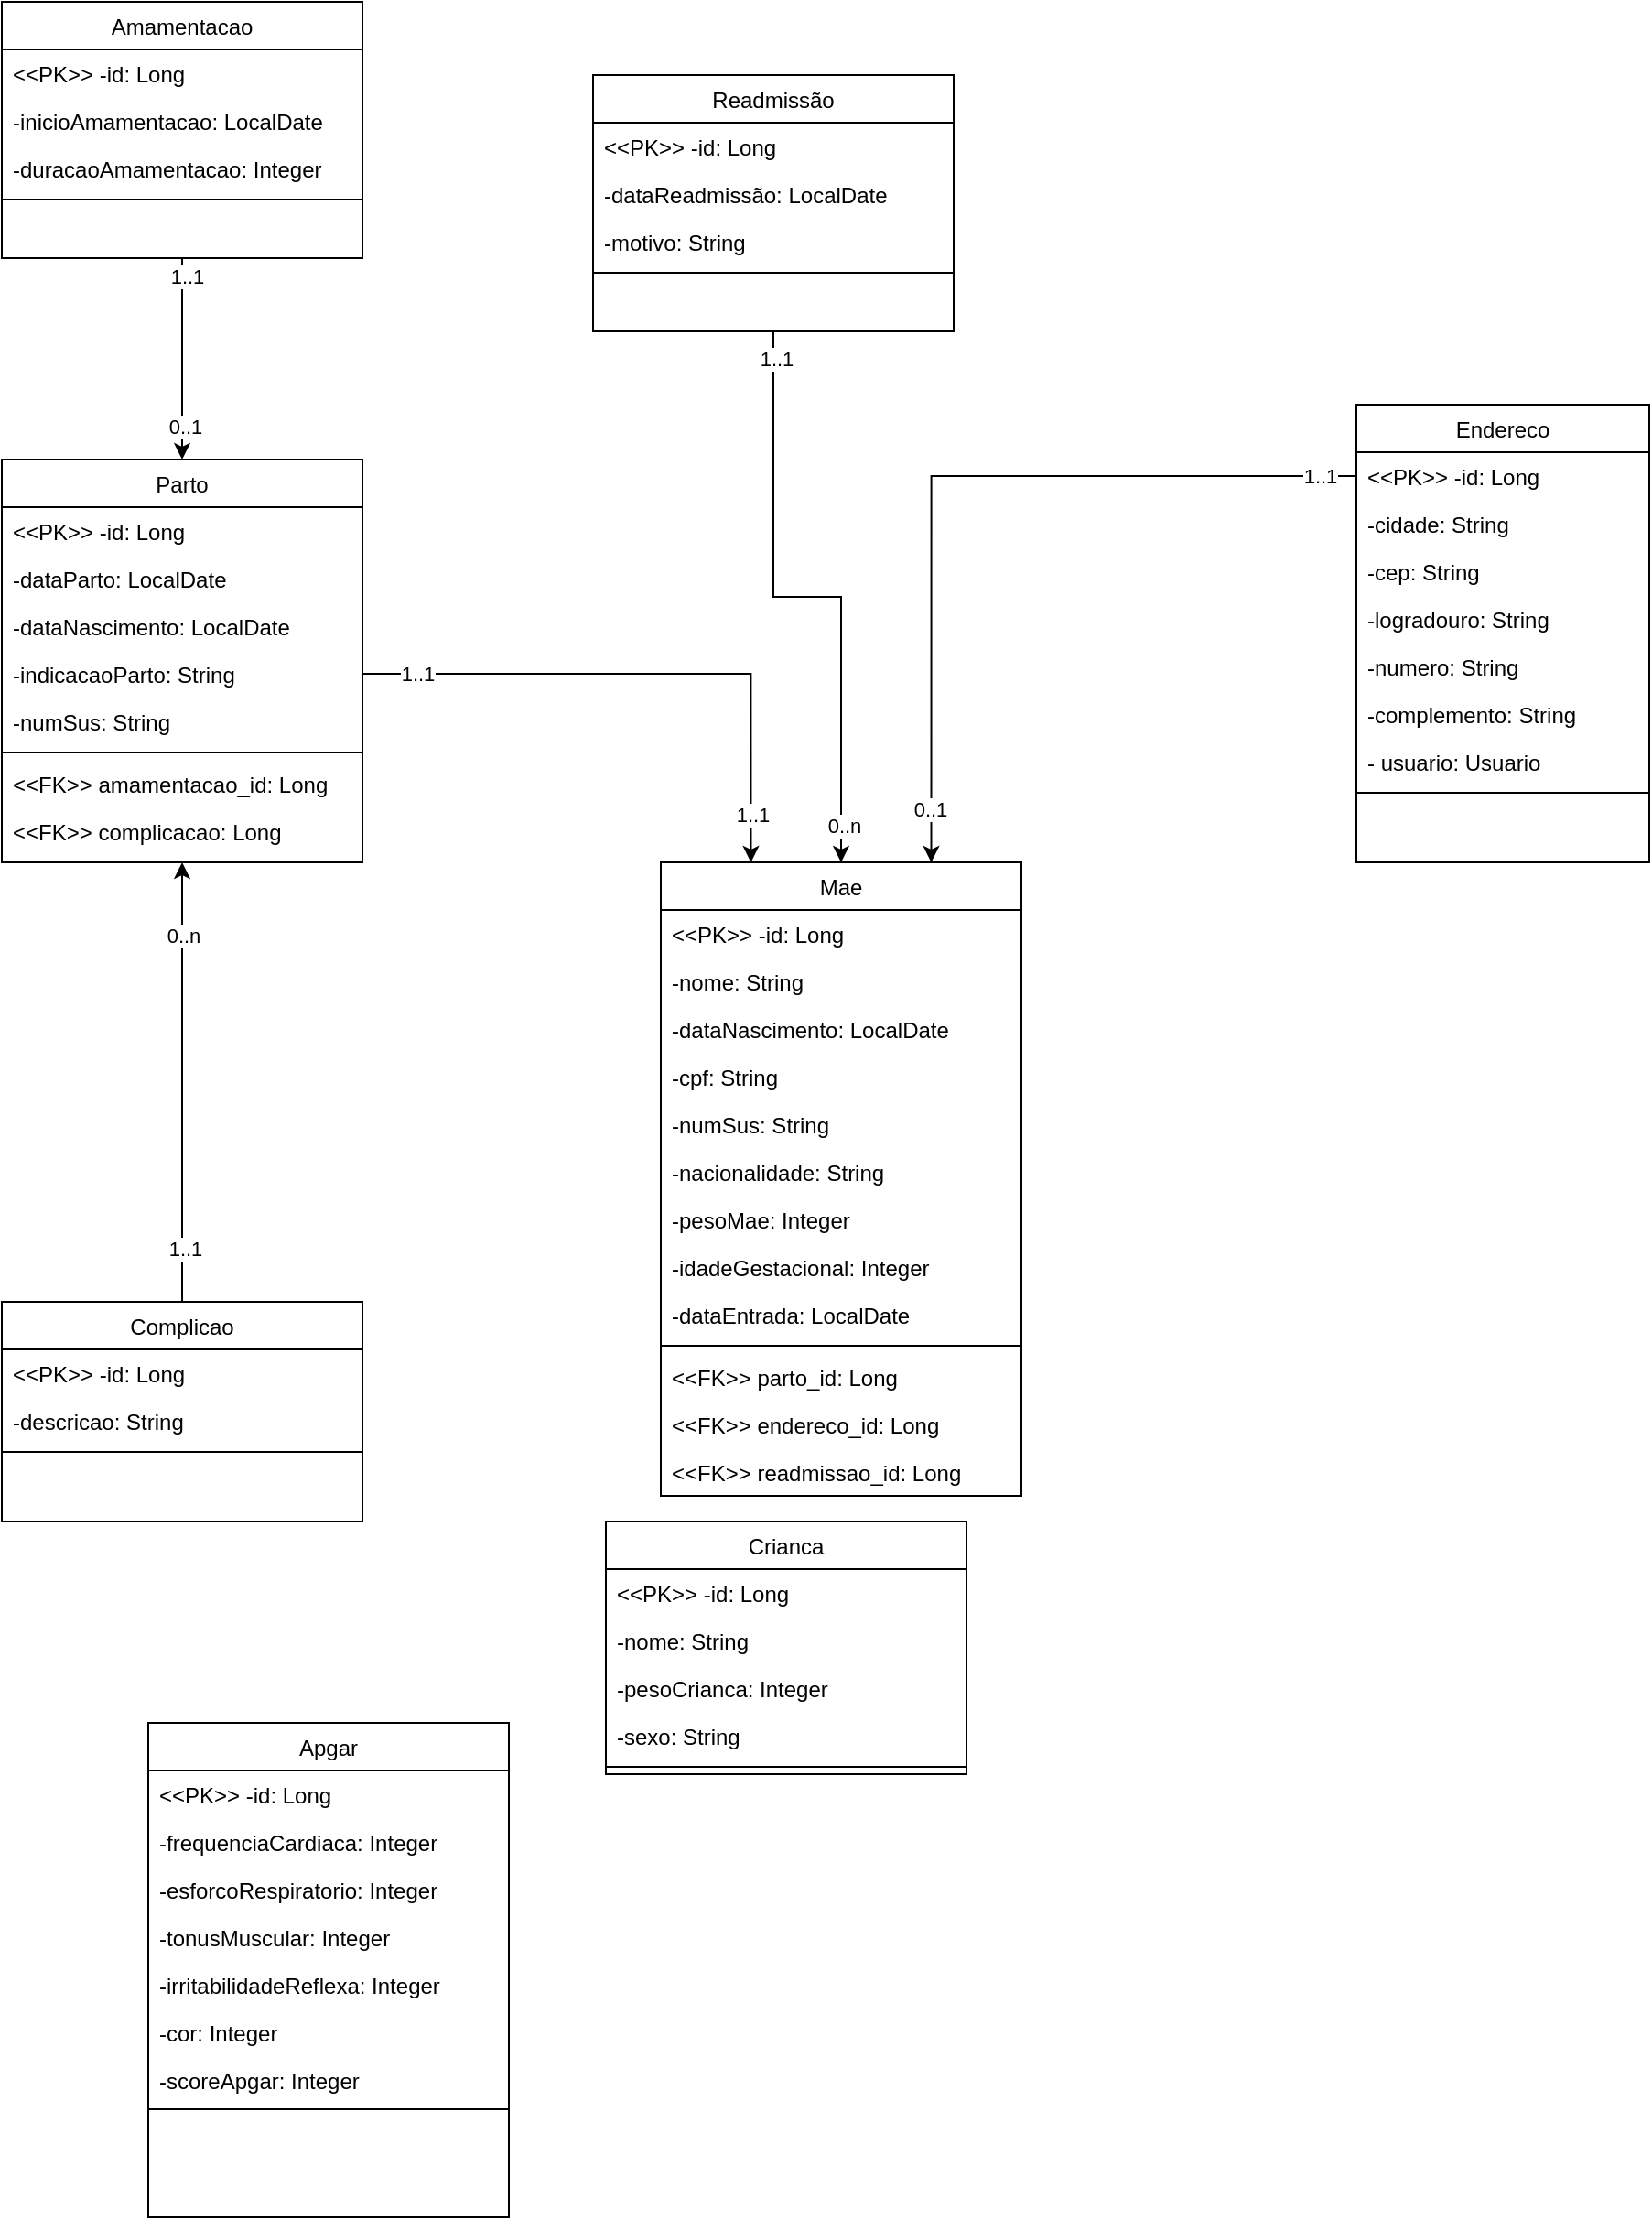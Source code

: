 <mxfile version="24.7.7">
  <diagram id="C5RBs43oDa-KdzZeNtuy" name="Page-1">
    <mxGraphModel dx="733" dy="450" grid="1" gridSize="10" guides="1" tooltips="1" connect="1" arrows="1" fold="1" page="1" pageScale="1" pageWidth="827" pageHeight="1169" math="0" shadow="0">
      <root>
        <mxCell id="WIyWlLk6GJQsqaUBKTNV-0" />
        <mxCell id="WIyWlLk6GJQsqaUBKTNV-1" parent="WIyWlLk6GJQsqaUBKTNV-0" />
        <mxCell id="QNVyYZ68Ig6UdcTOOayE-23" value="Mae" style="swimlane;fontStyle=0;align=center;verticalAlign=top;childLayout=stackLayout;horizontal=1;startSize=26;horizontalStack=0;resizeParent=1;resizeLast=0;collapsible=1;marginBottom=0;rounded=0;shadow=0;strokeWidth=1;" vertex="1" parent="WIyWlLk6GJQsqaUBKTNV-1">
          <mxGeometry x="400" y="640" width="197" height="346" as="geometry">
            <mxRectangle x="550" y="140" width="160" height="26" as="alternateBounds" />
          </mxGeometry>
        </mxCell>
        <mxCell id="QNVyYZ68Ig6UdcTOOayE-24" value="&lt;&lt;PK&gt;&gt; -id: Long   " style="text;align=left;verticalAlign=top;spacingLeft=4;spacingRight=4;overflow=hidden;rotatable=0;points=[[0,0.5],[1,0.5]];portConstraint=eastwest;" vertex="1" parent="QNVyYZ68Ig6UdcTOOayE-23">
          <mxGeometry y="26" width="197" height="26" as="geometry" />
        </mxCell>
        <mxCell id="QNVyYZ68Ig6UdcTOOayE-25" value="-nome: String" style="text;align=left;verticalAlign=top;spacingLeft=4;spacingRight=4;overflow=hidden;rotatable=0;points=[[0,0.5],[1,0.5]];portConstraint=eastwest;rounded=0;shadow=0;html=0;" vertex="1" parent="QNVyYZ68Ig6UdcTOOayE-23">
          <mxGeometry y="52" width="197" height="26" as="geometry" />
        </mxCell>
        <mxCell id="QNVyYZ68Ig6UdcTOOayE-26" value="-dataNascimento: LocalDate" style="text;align=left;verticalAlign=top;spacingLeft=4;spacingRight=4;overflow=hidden;rotatable=0;points=[[0,0.5],[1,0.5]];portConstraint=eastwest;rounded=0;shadow=0;html=0;" vertex="1" parent="QNVyYZ68Ig6UdcTOOayE-23">
          <mxGeometry y="78" width="197" height="26" as="geometry" />
        </mxCell>
        <mxCell id="QNVyYZ68Ig6UdcTOOayE-167" value="-cpf: String" style="text;align=left;verticalAlign=top;spacingLeft=4;spacingRight=4;overflow=hidden;rotatable=0;points=[[0,0.5],[1,0.5]];portConstraint=eastwest;rounded=0;shadow=0;html=0;" vertex="1" parent="QNVyYZ68Ig6UdcTOOayE-23">
          <mxGeometry y="104" width="197" height="26" as="geometry" />
        </mxCell>
        <mxCell id="QNVyYZ68Ig6UdcTOOayE-168" value="-numSus: String" style="text;align=left;verticalAlign=top;spacingLeft=4;spacingRight=4;overflow=hidden;rotatable=0;points=[[0,0.5],[1,0.5]];portConstraint=eastwest;rounded=0;shadow=0;html=0;" vertex="1" parent="QNVyYZ68Ig6UdcTOOayE-23">
          <mxGeometry y="130" width="197" height="26" as="geometry" />
        </mxCell>
        <mxCell id="QNVyYZ68Ig6UdcTOOayE-221" value="-nacionalidade: String" style="text;align=left;verticalAlign=top;spacingLeft=4;spacingRight=4;overflow=hidden;rotatable=0;points=[[0,0.5],[1,0.5]];portConstraint=eastwest;rounded=0;shadow=0;html=0;" vertex="1" parent="QNVyYZ68Ig6UdcTOOayE-23">
          <mxGeometry y="156" width="197" height="26" as="geometry" />
        </mxCell>
        <mxCell id="QNVyYZ68Ig6UdcTOOayE-228" value="-pesoMae: Integer" style="text;align=left;verticalAlign=top;spacingLeft=4;spacingRight=4;overflow=hidden;rotatable=0;points=[[0,0.5],[1,0.5]];portConstraint=eastwest;rounded=0;shadow=0;html=0;" vertex="1" parent="QNVyYZ68Ig6UdcTOOayE-23">
          <mxGeometry y="182" width="197" height="26" as="geometry" />
        </mxCell>
        <mxCell id="QNVyYZ68Ig6UdcTOOayE-238" value="-idadeGestacional: Integer" style="text;align=left;verticalAlign=top;spacingLeft=4;spacingRight=4;overflow=hidden;rotatable=0;points=[[0,0.5],[1,0.5]];portConstraint=eastwest;rounded=0;shadow=0;html=0;" vertex="1" parent="QNVyYZ68Ig6UdcTOOayE-23">
          <mxGeometry y="208" width="197" height="26" as="geometry" />
        </mxCell>
        <mxCell id="QNVyYZ68Ig6UdcTOOayE-222" value="-dataEntrada: LocalDate" style="text;align=left;verticalAlign=top;spacingLeft=4;spacingRight=4;overflow=hidden;rotatable=0;points=[[0,0.5],[1,0.5]];portConstraint=eastwest;rounded=0;shadow=0;html=0;" vertex="1" parent="QNVyYZ68Ig6UdcTOOayE-23">
          <mxGeometry y="234" width="197" height="26" as="geometry" />
        </mxCell>
        <mxCell id="QNVyYZ68Ig6UdcTOOayE-34" value="" style="line;strokeWidth=1;fillColor=none;align=left;verticalAlign=middle;spacingTop=-1;spacingLeft=3;spacingRight=3;rotatable=0;labelPosition=right;points=[];portConstraint=eastwest;strokeColor=inherit;" vertex="1" parent="QNVyYZ68Ig6UdcTOOayE-23">
          <mxGeometry y="260" width="197" height="8" as="geometry" />
        </mxCell>
        <mxCell id="QNVyYZ68Ig6UdcTOOayE-183" value="&amp;lt;&amp;lt;FK&amp;gt;&amp;gt; parto_id: Long" style="text;strokeColor=none;fillColor=none;align=left;verticalAlign=top;spacingLeft=4;spacingRight=4;overflow=hidden;rotatable=0;points=[[0,0.5],[1,0.5]];portConstraint=eastwest;whiteSpace=wrap;html=1;" vertex="1" parent="QNVyYZ68Ig6UdcTOOayE-23">
          <mxGeometry y="268" width="197" height="26" as="geometry" />
        </mxCell>
        <mxCell id="QNVyYZ68Ig6UdcTOOayE-35" value="&amp;lt;&amp;lt;FK&amp;gt;&amp;gt; endereco_id: Long" style="text;strokeColor=none;fillColor=none;align=left;verticalAlign=top;spacingLeft=4;spacingRight=4;overflow=hidden;rotatable=0;points=[[0,0.5],[1,0.5]];portConstraint=eastwest;whiteSpace=wrap;html=1;" vertex="1" parent="QNVyYZ68Ig6UdcTOOayE-23">
          <mxGeometry y="294" width="197" height="26" as="geometry" />
        </mxCell>
        <mxCell id="QNVyYZ68Ig6UdcTOOayE-217" value="&amp;lt;&amp;lt;FK&amp;gt;&amp;gt; readmissao_id&lt;span style=&quot;background-color: initial;&quot;&gt;: Long&lt;/span&gt;" style="text;strokeColor=none;fillColor=none;align=left;verticalAlign=top;spacingLeft=4;spacingRight=4;overflow=hidden;rotatable=0;points=[[0,0.5],[1,0.5]];portConstraint=eastwest;whiteSpace=wrap;html=1;" vertex="1" parent="QNVyYZ68Ig6UdcTOOayE-23">
          <mxGeometry y="320" width="197" height="26" as="geometry" />
        </mxCell>
        <mxCell id="QNVyYZ68Ig6UdcTOOayE-137" value="Endereco" style="swimlane;fontStyle=0;align=center;verticalAlign=top;childLayout=stackLayout;horizontal=1;startSize=26;horizontalStack=0;resizeParent=1;resizeLast=0;collapsible=1;marginBottom=0;rounded=0;shadow=0;strokeWidth=1;" vertex="1" parent="WIyWlLk6GJQsqaUBKTNV-1">
          <mxGeometry x="780" y="390" width="160" height="250" as="geometry">
            <mxRectangle x="550" y="140" width="160" height="26" as="alternateBounds" />
          </mxGeometry>
        </mxCell>
        <mxCell id="QNVyYZ68Ig6UdcTOOayE-138" value="&lt;&lt;PK&gt;&gt; -id: Long   " style="text;align=left;verticalAlign=top;spacingLeft=4;spacingRight=4;overflow=hidden;rotatable=0;points=[[0,0.5],[1,0.5]];portConstraint=eastwest;" vertex="1" parent="QNVyYZ68Ig6UdcTOOayE-137">
          <mxGeometry y="26" width="160" height="26" as="geometry" />
        </mxCell>
        <mxCell id="QNVyYZ68Ig6UdcTOOayE-139" value="-cidade: String" style="text;align=left;verticalAlign=top;spacingLeft=4;spacingRight=4;overflow=hidden;rotatable=0;points=[[0,0.5],[1,0.5]];portConstraint=eastwest;rounded=0;shadow=0;html=0;" vertex="1" parent="QNVyYZ68Ig6UdcTOOayE-137">
          <mxGeometry y="52" width="160" height="26" as="geometry" />
        </mxCell>
        <mxCell id="QNVyYZ68Ig6UdcTOOayE-140" value="-cep: String" style="text;align=left;verticalAlign=top;spacingLeft=4;spacingRight=4;overflow=hidden;rotatable=0;points=[[0,0.5],[1,0.5]];portConstraint=eastwest;rounded=0;shadow=0;html=0;" vertex="1" parent="QNVyYZ68Ig6UdcTOOayE-137">
          <mxGeometry y="78" width="160" height="26" as="geometry" />
        </mxCell>
        <mxCell id="QNVyYZ68Ig6UdcTOOayE-141" value="-logradouro: String" style="text;align=left;verticalAlign=top;spacingLeft=4;spacingRight=4;overflow=hidden;rotatable=0;points=[[0,0.5],[1,0.5]];portConstraint=eastwest;rounded=0;shadow=0;html=0;" vertex="1" parent="QNVyYZ68Ig6UdcTOOayE-137">
          <mxGeometry y="104" width="160" height="26" as="geometry" />
        </mxCell>
        <mxCell id="QNVyYZ68Ig6UdcTOOayE-142" value="-numero: String" style="text;align=left;verticalAlign=top;spacingLeft=4;spacingRight=4;overflow=hidden;rotatable=0;points=[[0,0.5],[1,0.5]];portConstraint=eastwest;rounded=0;shadow=0;html=0;" vertex="1" parent="QNVyYZ68Ig6UdcTOOayE-137">
          <mxGeometry y="130" width="160" height="26" as="geometry" />
        </mxCell>
        <mxCell id="QNVyYZ68Ig6UdcTOOayE-143" value="-complemento: String&#xa;" style="text;align=left;verticalAlign=top;spacingLeft=4;spacingRight=4;overflow=hidden;rotatable=0;points=[[0,0.5],[1,0.5]];portConstraint=eastwest;rounded=0;shadow=0;html=0;" vertex="1" parent="QNVyYZ68Ig6UdcTOOayE-137">
          <mxGeometry y="156" width="160" height="26" as="geometry" />
        </mxCell>
        <mxCell id="QNVyYZ68Ig6UdcTOOayE-147" value="- usuario: Usuario" style="text;strokeColor=none;fillColor=none;align=left;verticalAlign=top;spacingLeft=4;spacingRight=4;overflow=hidden;rotatable=0;points=[[0,0.5],[1,0.5]];portConstraint=eastwest;whiteSpace=wrap;html=1;" vertex="1" parent="QNVyYZ68Ig6UdcTOOayE-137">
          <mxGeometry y="182" width="160" height="26" as="geometry" />
        </mxCell>
        <mxCell id="QNVyYZ68Ig6UdcTOOayE-148" value="" style="line;strokeWidth=1;fillColor=none;align=left;verticalAlign=middle;spacingTop=-1;spacingLeft=3;spacingRight=3;rotatable=0;labelPosition=right;points=[];portConstraint=eastwest;strokeColor=inherit;" vertex="1" parent="QNVyYZ68Ig6UdcTOOayE-137">
          <mxGeometry y="208" width="160" height="8" as="geometry" />
        </mxCell>
        <mxCell id="QNVyYZ68Ig6UdcTOOayE-144" style="edgeStyle=orthogonalEdgeStyle;rounded=0;orthogonalLoop=1;jettySize=auto;html=1;exitX=0;exitY=0.5;exitDx=0;exitDy=0;entryX=0.75;entryY=0;entryDx=0;entryDy=0;" edge="1" parent="WIyWlLk6GJQsqaUBKTNV-1" source="QNVyYZ68Ig6UdcTOOayE-138" target="QNVyYZ68Ig6UdcTOOayE-23">
          <mxGeometry relative="1" as="geometry">
            <mxPoint x="610" y="646.5" as="targetPoint" />
            <mxPoint x="663" y="391.5" as="sourcePoint" />
          </mxGeometry>
        </mxCell>
        <mxCell id="QNVyYZ68Ig6UdcTOOayE-145" value="1..1" style="edgeLabel;html=1;align=center;verticalAlign=middle;resizable=0;points=[];" vertex="1" connectable="0" parent="QNVyYZ68Ig6UdcTOOayE-144">
          <mxGeometry x="-0.91" relative="1" as="geometry">
            <mxPoint as="offset" />
          </mxGeometry>
        </mxCell>
        <mxCell id="QNVyYZ68Ig6UdcTOOayE-146" value="0..1" style="edgeLabel;html=1;align=center;verticalAlign=middle;resizable=0;points=[];" vertex="1" connectable="0" parent="QNVyYZ68Ig6UdcTOOayE-144">
          <mxGeometry x="0.868" y="-1" relative="1" as="geometry">
            <mxPoint as="offset" />
          </mxGeometry>
        </mxCell>
        <mxCell id="QNVyYZ68Ig6UdcTOOayE-169" value="Parto" style="swimlane;fontStyle=0;align=center;verticalAlign=top;childLayout=stackLayout;horizontal=1;startSize=26;horizontalStack=0;resizeParent=1;resizeLast=0;collapsible=1;marginBottom=0;rounded=0;shadow=0;strokeWidth=1;" vertex="1" parent="WIyWlLk6GJQsqaUBKTNV-1">
          <mxGeometry x="40" y="420" width="197" height="220" as="geometry">
            <mxRectangle x="550" y="140" width="160" height="26" as="alternateBounds" />
          </mxGeometry>
        </mxCell>
        <mxCell id="QNVyYZ68Ig6UdcTOOayE-170" value="&lt;&lt;PK&gt;&gt; -id: Long   " style="text;align=left;verticalAlign=top;spacingLeft=4;spacingRight=4;overflow=hidden;rotatable=0;points=[[0,0.5],[1,0.5]];portConstraint=eastwest;" vertex="1" parent="QNVyYZ68Ig6UdcTOOayE-169">
          <mxGeometry y="26" width="197" height="26" as="geometry" />
        </mxCell>
        <mxCell id="QNVyYZ68Ig6UdcTOOayE-171" value="-dataParto: LocalDate" style="text;align=left;verticalAlign=top;spacingLeft=4;spacingRight=4;overflow=hidden;rotatable=0;points=[[0,0.5],[1,0.5]];portConstraint=eastwest;rounded=0;shadow=0;html=0;" vertex="1" parent="QNVyYZ68Ig6UdcTOOayE-169">
          <mxGeometry y="52" width="197" height="26" as="geometry" />
        </mxCell>
        <mxCell id="QNVyYZ68Ig6UdcTOOayE-172" value="-dataNascimento: LocalDate" style="text;align=left;verticalAlign=top;spacingLeft=4;spacingRight=4;overflow=hidden;rotatable=0;points=[[0,0.5],[1,0.5]];portConstraint=eastwest;rounded=0;shadow=0;html=0;" vertex="1" parent="QNVyYZ68Ig6UdcTOOayE-169">
          <mxGeometry y="78" width="197" height="26" as="geometry" />
        </mxCell>
        <mxCell id="QNVyYZ68Ig6UdcTOOayE-176" value="-indicacaoParto: String" style="text;align=left;verticalAlign=top;spacingLeft=4;spacingRight=4;overflow=hidden;rotatable=0;points=[[0,0.5],[1,0.5]];portConstraint=eastwest;rounded=0;shadow=0;html=0;" vertex="1" parent="QNVyYZ68Ig6UdcTOOayE-169">
          <mxGeometry y="104" width="197" height="26" as="geometry" />
        </mxCell>
        <mxCell id="QNVyYZ68Ig6UdcTOOayE-177" value="-numSus: String" style="text;align=left;verticalAlign=top;spacingLeft=4;spacingRight=4;overflow=hidden;rotatable=0;points=[[0,0.5],[1,0.5]];portConstraint=eastwest;rounded=0;shadow=0;html=0;" vertex="1" parent="QNVyYZ68Ig6UdcTOOayE-169">
          <mxGeometry y="130" width="197" height="26" as="geometry" />
        </mxCell>
        <mxCell id="QNVyYZ68Ig6UdcTOOayE-178" value="" style="line;strokeWidth=1;fillColor=none;align=left;verticalAlign=middle;spacingTop=-1;spacingLeft=3;spacingRight=3;rotatable=0;labelPosition=right;points=[];portConstraint=eastwest;strokeColor=inherit;" vertex="1" parent="QNVyYZ68Ig6UdcTOOayE-169">
          <mxGeometry y="156" width="197" height="8" as="geometry" />
        </mxCell>
        <mxCell id="QNVyYZ68Ig6UdcTOOayE-207" value="&amp;lt;&amp;lt;FK&amp;gt;&amp;gt; amamentacao_id&lt;span style=&quot;background-color: initial;&quot;&gt;: Long&lt;/span&gt;" style="text;strokeColor=none;fillColor=none;align=left;verticalAlign=top;spacingLeft=4;spacingRight=4;overflow=hidden;rotatable=0;points=[[0,0.5],[1,0.5]];portConstraint=eastwest;whiteSpace=wrap;html=1;" vertex="1" parent="QNVyYZ68Ig6UdcTOOayE-169">
          <mxGeometry y="164" width="197" height="26" as="geometry" />
        </mxCell>
        <mxCell id="QNVyYZ68Ig6UdcTOOayE-191" value="&amp;lt;&amp;lt;FK&amp;gt;&amp;gt; complicacao&lt;span style=&quot;background-color: initial;&quot;&gt;: Long&lt;/span&gt;" style="text;strokeColor=none;fillColor=none;align=left;verticalAlign=top;spacingLeft=4;spacingRight=4;overflow=hidden;rotatable=0;points=[[0,0.5],[1,0.5]];portConstraint=eastwest;whiteSpace=wrap;html=1;" vertex="1" parent="QNVyYZ68Ig6UdcTOOayE-169">
          <mxGeometry y="190" width="197" height="26" as="geometry" />
        </mxCell>
        <mxCell id="QNVyYZ68Ig6UdcTOOayE-180" style="edgeStyle=orthogonalEdgeStyle;rounded=0;orthogonalLoop=1;jettySize=auto;html=1;entryX=0.25;entryY=0;entryDx=0;entryDy=0;" edge="1" parent="WIyWlLk6GJQsqaUBKTNV-1" source="QNVyYZ68Ig6UdcTOOayE-176" target="QNVyYZ68Ig6UdcTOOayE-23">
          <mxGeometry relative="1" as="geometry" />
        </mxCell>
        <mxCell id="QNVyYZ68Ig6UdcTOOayE-181" value="1..1" style="edgeLabel;html=1;align=center;verticalAlign=middle;resizable=0;points=[];" vertex="1" connectable="0" parent="QNVyYZ68Ig6UdcTOOayE-180">
          <mxGeometry x="-0.81" y="-3" relative="1" as="geometry">
            <mxPoint y="-3" as="offset" />
          </mxGeometry>
        </mxCell>
        <mxCell id="QNVyYZ68Ig6UdcTOOayE-182" value="1..1" style="edgeLabel;html=1;align=center;verticalAlign=middle;resizable=0;points=[];" vertex="1" connectable="0" parent="QNVyYZ68Ig6UdcTOOayE-180">
          <mxGeometry x="0.835" y="4" relative="1" as="geometry">
            <mxPoint x="-3" as="offset" />
          </mxGeometry>
        </mxCell>
        <mxCell id="QNVyYZ68Ig6UdcTOOayE-184" value="Complicao" style="swimlane;fontStyle=0;align=center;verticalAlign=top;childLayout=stackLayout;horizontal=1;startSize=26;horizontalStack=0;resizeParent=1;resizeLast=0;collapsible=1;marginBottom=0;rounded=0;shadow=0;strokeWidth=1;" vertex="1" parent="WIyWlLk6GJQsqaUBKTNV-1">
          <mxGeometry x="40" y="880" width="197" height="120" as="geometry">
            <mxRectangle x="550" y="140" width="160" height="26" as="alternateBounds" />
          </mxGeometry>
        </mxCell>
        <mxCell id="QNVyYZ68Ig6UdcTOOayE-185" value="&lt;&lt;PK&gt;&gt; -id: Long   " style="text;align=left;verticalAlign=top;spacingLeft=4;spacingRight=4;overflow=hidden;rotatable=0;points=[[0,0.5],[1,0.5]];portConstraint=eastwest;" vertex="1" parent="QNVyYZ68Ig6UdcTOOayE-184">
          <mxGeometry y="26" width="197" height="26" as="geometry" />
        </mxCell>
        <mxCell id="QNVyYZ68Ig6UdcTOOayE-188" value="-descricao: String" style="text;align=left;verticalAlign=top;spacingLeft=4;spacingRight=4;overflow=hidden;rotatable=0;points=[[0,0.5],[1,0.5]];portConstraint=eastwest;rounded=0;shadow=0;html=0;" vertex="1" parent="QNVyYZ68Ig6UdcTOOayE-184">
          <mxGeometry y="52" width="197" height="26" as="geometry" />
        </mxCell>
        <mxCell id="QNVyYZ68Ig6UdcTOOayE-190" value="" style="line;strokeWidth=1;fillColor=none;align=left;verticalAlign=middle;spacingTop=-1;spacingLeft=3;spacingRight=3;rotatable=0;labelPosition=right;points=[];portConstraint=eastwest;strokeColor=inherit;" vertex="1" parent="QNVyYZ68Ig6UdcTOOayE-184">
          <mxGeometry y="78" width="197" height="8" as="geometry" />
        </mxCell>
        <mxCell id="QNVyYZ68Ig6UdcTOOayE-196" value="" style="edgeStyle=orthogonalEdgeStyle;rounded=0;orthogonalLoop=1;jettySize=auto;html=1;entryX=0.5;entryY=0;entryDx=0;entryDy=0;endArrow=none;endFill=0;strokeColor=default;startArrow=classic;startFill=1;" edge="1" parent="WIyWlLk6GJQsqaUBKTNV-1" source="QNVyYZ68Ig6UdcTOOayE-169" target="QNVyYZ68Ig6UdcTOOayE-184">
          <mxGeometry relative="1" as="geometry">
            <mxPoint x="139" y="610" as="sourcePoint" />
            <mxPoint x="138.5" y="720.0" as="targetPoint" />
          </mxGeometry>
        </mxCell>
        <mxCell id="QNVyYZ68Ig6UdcTOOayE-197" value="0..n" style="edgeLabel;html=1;align=center;verticalAlign=middle;resizable=0;points=[];" vertex="1" connectable="0" parent="QNVyYZ68Ig6UdcTOOayE-196">
          <mxGeometry x="-0.667" y="3" relative="1" as="geometry">
            <mxPoint x="-3" as="offset" />
          </mxGeometry>
        </mxCell>
        <mxCell id="QNVyYZ68Ig6UdcTOOayE-202" value="1..1" style="edgeLabel;html=1;align=center;verticalAlign=middle;resizable=0;points=[];" vertex="1" connectable="0" parent="QNVyYZ68Ig6UdcTOOayE-196">
          <mxGeometry x="0.908" y="1" relative="1" as="geometry">
            <mxPoint y="-18" as="offset" />
          </mxGeometry>
        </mxCell>
        <mxCell id="QNVyYZ68Ig6UdcTOOayE-209" style="edgeStyle=orthogonalEdgeStyle;rounded=0;orthogonalLoop=1;jettySize=auto;html=1;entryX=0.5;entryY=0;entryDx=0;entryDy=0;" edge="1" parent="WIyWlLk6GJQsqaUBKTNV-1" source="QNVyYZ68Ig6UdcTOOayE-203" target="QNVyYZ68Ig6UdcTOOayE-169">
          <mxGeometry relative="1" as="geometry" />
        </mxCell>
        <mxCell id="QNVyYZ68Ig6UdcTOOayE-210" value="1..1" style="edgeLabel;html=1;align=center;verticalAlign=middle;resizable=0;points=[];" vertex="1" connectable="0" parent="QNVyYZ68Ig6UdcTOOayE-209">
          <mxGeometry x="-0.818" y="2" relative="1" as="geometry">
            <mxPoint as="offset" />
          </mxGeometry>
        </mxCell>
        <mxCell id="QNVyYZ68Ig6UdcTOOayE-211" value="0..1" style="edgeLabel;html=1;align=center;verticalAlign=middle;resizable=0;points=[];" vertex="1" connectable="0" parent="QNVyYZ68Ig6UdcTOOayE-209">
          <mxGeometry x="0.667" y="1" relative="1" as="geometry">
            <mxPoint as="offset" />
          </mxGeometry>
        </mxCell>
        <mxCell id="QNVyYZ68Ig6UdcTOOayE-203" value="Amamentacao" style="swimlane;fontStyle=0;align=center;verticalAlign=top;childLayout=stackLayout;horizontal=1;startSize=26;horizontalStack=0;resizeParent=1;resizeLast=0;collapsible=1;marginBottom=0;rounded=0;shadow=0;strokeWidth=1;" vertex="1" parent="WIyWlLk6GJQsqaUBKTNV-1">
          <mxGeometry x="40" y="170" width="197" height="140" as="geometry">
            <mxRectangle x="550" y="140" width="160" height="26" as="alternateBounds" />
          </mxGeometry>
        </mxCell>
        <mxCell id="QNVyYZ68Ig6UdcTOOayE-204" value="&lt;&lt;PK&gt;&gt; -id: Long   " style="text;align=left;verticalAlign=top;spacingLeft=4;spacingRight=4;overflow=hidden;rotatable=0;points=[[0,0.5],[1,0.5]];portConstraint=eastwest;" vertex="1" parent="QNVyYZ68Ig6UdcTOOayE-203">
          <mxGeometry y="26" width="197" height="26" as="geometry" />
        </mxCell>
        <mxCell id="QNVyYZ68Ig6UdcTOOayE-205" value="-inicioAmamentacao: LocalDate" style="text;align=left;verticalAlign=top;spacingLeft=4;spacingRight=4;overflow=hidden;rotatable=0;points=[[0,0.5],[1,0.5]];portConstraint=eastwest;rounded=0;shadow=0;html=0;" vertex="1" parent="QNVyYZ68Ig6UdcTOOayE-203">
          <mxGeometry y="52" width="197" height="26" as="geometry" />
        </mxCell>
        <mxCell id="QNVyYZ68Ig6UdcTOOayE-208" value="-duracaoAmamentacao: Integer" style="text;align=left;verticalAlign=top;spacingLeft=4;spacingRight=4;overflow=hidden;rotatable=0;points=[[0,0.5],[1,0.5]];portConstraint=eastwest;rounded=0;shadow=0;html=0;" vertex="1" parent="QNVyYZ68Ig6UdcTOOayE-203">
          <mxGeometry y="78" width="197" height="26" as="geometry" />
        </mxCell>
        <mxCell id="QNVyYZ68Ig6UdcTOOayE-206" value="" style="line;strokeWidth=1;fillColor=none;align=left;verticalAlign=middle;spacingTop=-1;spacingLeft=3;spacingRight=3;rotatable=0;labelPosition=right;points=[];portConstraint=eastwest;strokeColor=inherit;" vertex="1" parent="QNVyYZ68Ig6UdcTOOayE-203">
          <mxGeometry y="104" width="197" height="8" as="geometry" />
        </mxCell>
        <mxCell id="QNVyYZ68Ig6UdcTOOayE-218" style="edgeStyle=orthogonalEdgeStyle;rounded=0;orthogonalLoop=1;jettySize=auto;html=1;entryX=0.5;entryY=0;entryDx=0;entryDy=0;" edge="1" parent="WIyWlLk6GJQsqaUBKTNV-1" source="QNVyYZ68Ig6UdcTOOayE-212" target="QNVyYZ68Ig6UdcTOOayE-23">
          <mxGeometry relative="1" as="geometry" />
        </mxCell>
        <mxCell id="QNVyYZ68Ig6UdcTOOayE-219" value="1..1" style="edgeLabel;html=1;align=center;verticalAlign=middle;resizable=0;points=[];" vertex="1" connectable="0" parent="QNVyYZ68Ig6UdcTOOayE-218">
          <mxGeometry x="-0.908" y="1" relative="1" as="geometry">
            <mxPoint as="offset" />
          </mxGeometry>
        </mxCell>
        <mxCell id="QNVyYZ68Ig6UdcTOOayE-220" value="0..n" style="edgeLabel;html=1;align=center;verticalAlign=middle;resizable=0;points=[];" vertex="1" connectable="0" parent="QNVyYZ68Ig6UdcTOOayE-218">
          <mxGeometry x="0.879" y="1" relative="1" as="geometry">
            <mxPoint as="offset" />
          </mxGeometry>
        </mxCell>
        <mxCell id="QNVyYZ68Ig6UdcTOOayE-212" value="Readmissão" style="swimlane;fontStyle=0;align=center;verticalAlign=top;childLayout=stackLayout;horizontal=1;startSize=26;horizontalStack=0;resizeParent=1;resizeLast=0;collapsible=1;marginBottom=0;rounded=0;shadow=0;strokeWidth=1;" vertex="1" parent="WIyWlLk6GJQsqaUBKTNV-1">
          <mxGeometry x="363" y="210" width="197" height="140" as="geometry">
            <mxRectangle x="550" y="140" width="160" height="26" as="alternateBounds" />
          </mxGeometry>
        </mxCell>
        <mxCell id="QNVyYZ68Ig6UdcTOOayE-213" value="&lt;&lt;PK&gt;&gt; -id: Long   " style="text;align=left;verticalAlign=top;spacingLeft=4;spacingRight=4;overflow=hidden;rotatable=0;points=[[0,0.5],[1,0.5]];portConstraint=eastwest;" vertex="1" parent="QNVyYZ68Ig6UdcTOOayE-212">
          <mxGeometry y="26" width="197" height="26" as="geometry" />
        </mxCell>
        <mxCell id="QNVyYZ68Ig6UdcTOOayE-214" value="-dataReadmissão: LocalDate" style="text;align=left;verticalAlign=top;spacingLeft=4;spacingRight=4;overflow=hidden;rotatable=0;points=[[0,0.5],[1,0.5]];portConstraint=eastwest;rounded=0;shadow=0;html=0;" vertex="1" parent="QNVyYZ68Ig6UdcTOOayE-212">
          <mxGeometry y="52" width="197" height="26" as="geometry" />
        </mxCell>
        <mxCell id="QNVyYZ68Ig6UdcTOOayE-215" value="-motivo: String" style="text;align=left;verticalAlign=top;spacingLeft=4;spacingRight=4;overflow=hidden;rotatable=0;points=[[0,0.5],[1,0.5]];portConstraint=eastwest;rounded=0;shadow=0;html=0;" vertex="1" parent="QNVyYZ68Ig6UdcTOOayE-212">
          <mxGeometry y="78" width="197" height="26" as="geometry" />
        </mxCell>
        <mxCell id="QNVyYZ68Ig6UdcTOOayE-216" value="" style="line;strokeWidth=1;fillColor=none;align=left;verticalAlign=middle;spacingTop=-1;spacingLeft=3;spacingRight=3;rotatable=0;labelPosition=right;points=[];portConstraint=eastwest;strokeColor=inherit;" vertex="1" parent="QNVyYZ68Ig6UdcTOOayE-212">
          <mxGeometry y="104" width="197" height="8" as="geometry" />
        </mxCell>
        <mxCell id="QNVyYZ68Ig6UdcTOOayE-223" value="Crianca" style="swimlane;fontStyle=0;align=center;verticalAlign=top;childLayout=stackLayout;horizontal=1;startSize=26;horizontalStack=0;resizeParent=1;resizeLast=0;collapsible=1;marginBottom=0;rounded=0;shadow=0;strokeWidth=1;" vertex="1" parent="WIyWlLk6GJQsqaUBKTNV-1">
          <mxGeometry x="370" y="1000" width="197" height="138" as="geometry">
            <mxRectangle x="550" y="140" width="160" height="26" as="alternateBounds" />
          </mxGeometry>
        </mxCell>
        <mxCell id="QNVyYZ68Ig6UdcTOOayE-224" value="&lt;&lt;PK&gt;&gt; -id: Long   " style="text;align=left;verticalAlign=top;spacingLeft=4;spacingRight=4;overflow=hidden;rotatable=0;points=[[0,0.5],[1,0.5]];portConstraint=eastwest;" vertex="1" parent="QNVyYZ68Ig6UdcTOOayE-223">
          <mxGeometry y="26" width="197" height="26" as="geometry" />
        </mxCell>
        <mxCell id="QNVyYZ68Ig6UdcTOOayE-225" value="-nome: String" style="text;align=left;verticalAlign=top;spacingLeft=4;spacingRight=4;overflow=hidden;rotatable=0;points=[[0,0.5],[1,0.5]];portConstraint=eastwest;rounded=0;shadow=0;html=0;" vertex="1" parent="QNVyYZ68Ig6UdcTOOayE-223">
          <mxGeometry y="52" width="197" height="26" as="geometry" />
        </mxCell>
        <mxCell id="QNVyYZ68Ig6UdcTOOayE-227" value="-pesoCrianca: Integer" style="text;align=left;verticalAlign=top;spacingLeft=4;spacingRight=4;overflow=hidden;rotatable=0;points=[[0,0.5],[1,0.5]];portConstraint=eastwest;rounded=0;shadow=0;html=0;" vertex="1" parent="QNVyYZ68Ig6UdcTOOayE-223">
          <mxGeometry y="78" width="197" height="26" as="geometry" />
        </mxCell>
        <mxCell id="QNVyYZ68Ig6UdcTOOayE-239" value="-sexo: String" style="text;align=left;verticalAlign=top;spacingLeft=4;spacingRight=4;overflow=hidden;rotatable=0;points=[[0,0.5],[1,0.5]];portConstraint=eastwest;rounded=0;shadow=0;html=0;" vertex="1" parent="QNVyYZ68Ig6UdcTOOayE-223">
          <mxGeometry y="104" width="197" height="26" as="geometry" />
        </mxCell>
        <mxCell id="QNVyYZ68Ig6UdcTOOayE-226" value="" style="line;strokeWidth=1;fillColor=none;align=left;verticalAlign=middle;spacingTop=-1;spacingLeft=3;spacingRight=3;rotatable=0;labelPosition=right;points=[];portConstraint=eastwest;strokeColor=inherit;" vertex="1" parent="QNVyYZ68Ig6UdcTOOayE-223">
          <mxGeometry y="130" width="197" height="8" as="geometry" />
        </mxCell>
        <mxCell id="QNVyYZ68Ig6UdcTOOayE-229" value="Apgar" style="swimlane;fontStyle=0;align=center;verticalAlign=top;childLayout=stackLayout;horizontal=1;startSize=26;horizontalStack=0;resizeParent=1;resizeLast=0;collapsible=1;marginBottom=0;rounded=0;shadow=0;strokeWidth=1;" vertex="1" parent="WIyWlLk6GJQsqaUBKTNV-1">
          <mxGeometry x="120" y="1110" width="197" height="270" as="geometry">
            <mxRectangle x="550" y="140" width="160" height="26" as="alternateBounds" />
          </mxGeometry>
        </mxCell>
        <mxCell id="QNVyYZ68Ig6UdcTOOayE-230" value="&lt;&lt;PK&gt;&gt; -id: Long   " style="text;align=left;verticalAlign=top;spacingLeft=4;spacingRight=4;overflow=hidden;rotatable=0;points=[[0,0.5],[1,0.5]];portConstraint=eastwest;" vertex="1" parent="QNVyYZ68Ig6UdcTOOayE-229">
          <mxGeometry y="26" width="197" height="26" as="geometry" />
        </mxCell>
        <mxCell id="QNVyYZ68Ig6UdcTOOayE-231" value="-frequenciaCardiaca: Integer" style="text;align=left;verticalAlign=top;spacingLeft=4;spacingRight=4;overflow=hidden;rotatable=0;points=[[0,0.5],[1,0.5]];portConstraint=eastwest;rounded=0;shadow=0;html=0;" vertex="1" parent="QNVyYZ68Ig6UdcTOOayE-229">
          <mxGeometry y="52" width="197" height="26" as="geometry" />
        </mxCell>
        <mxCell id="QNVyYZ68Ig6UdcTOOayE-232" value="-esforcoRespiratorio: Integer" style="text;align=left;verticalAlign=top;spacingLeft=4;spacingRight=4;overflow=hidden;rotatable=0;points=[[0,0.5],[1,0.5]];portConstraint=eastwest;rounded=0;shadow=0;html=0;" vertex="1" parent="QNVyYZ68Ig6UdcTOOayE-229">
          <mxGeometry y="78" width="197" height="26" as="geometry" />
        </mxCell>
        <mxCell id="QNVyYZ68Ig6UdcTOOayE-234" value="-tonusMuscular: Integer" style="text;align=left;verticalAlign=top;spacingLeft=4;spacingRight=4;overflow=hidden;rotatable=0;points=[[0,0.5],[1,0.5]];portConstraint=eastwest;rounded=0;shadow=0;html=0;" vertex="1" parent="QNVyYZ68Ig6UdcTOOayE-229">
          <mxGeometry y="104" width="197" height="26" as="geometry" />
        </mxCell>
        <mxCell id="QNVyYZ68Ig6UdcTOOayE-235" value="-irritabilidadeReflexa: Integer" style="text;align=left;verticalAlign=top;spacingLeft=4;spacingRight=4;overflow=hidden;rotatable=0;points=[[0,0.5],[1,0.5]];portConstraint=eastwest;rounded=0;shadow=0;html=0;" vertex="1" parent="QNVyYZ68Ig6UdcTOOayE-229">
          <mxGeometry y="130" width="197" height="26" as="geometry" />
        </mxCell>
        <mxCell id="QNVyYZ68Ig6UdcTOOayE-236" value="-cor: Integer" style="text;align=left;verticalAlign=top;spacingLeft=4;spacingRight=4;overflow=hidden;rotatable=0;points=[[0,0.5],[1,0.5]];portConstraint=eastwest;rounded=0;shadow=0;html=0;" vertex="1" parent="QNVyYZ68Ig6UdcTOOayE-229">
          <mxGeometry y="156" width="197" height="26" as="geometry" />
        </mxCell>
        <mxCell id="QNVyYZ68Ig6UdcTOOayE-237" value="-scoreApgar: Integer" style="text;align=left;verticalAlign=top;spacingLeft=4;spacingRight=4;overflow=hidden;rotatable=0;points=[[0,0.5],[1,0.5]];portConstraint=eastwest;rounded=0;shadow=0;html=0;" vertex="1" parent="QNVyYZ68Ig6UdcTOOayE-229">
          <mxGeometry y="182" width="197" height="26" as="geometry" />
        </mxCell>
        <mxCell id="QNVyYZ68Ig6UdcTOOayE-233" value="" style="line;strokeWidth=1;fillColor=none;align=left;verticalAlign=middle;spacingTop=-1;spacingLeft=3;spacingRight=3;rotatable=0;labelPosition=right;points=[];portConstraint=eastwest;strokeColor=inherit;" vertex="1" parent="QNVyYZ68Ig6UdcTOOayE-229">
          <mxGeometry y="208" width="197" height="6" as="geometry" />
        </mxCell>
      </root>
    </mxGraphModel>
  </diagram>
</mxfile>
